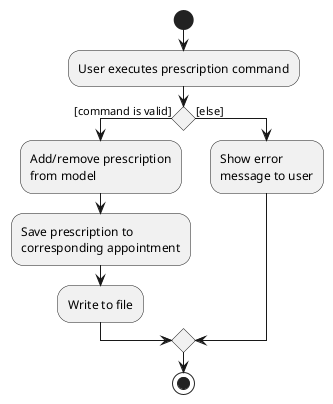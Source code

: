 @startuml
start
:User executes prescription command;

'Since the beta syntax does not support placing the condition outside the
'diamond we place it as the true branch instead.

if () then ([command is valid])
    :Add/remove prescription
    from model;
    :Save prescription to
    corresponding appointment;
    :Write to file;
else ([else])
    :Show error
    message to user;
endif
stop
@enduml
